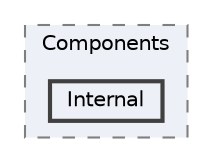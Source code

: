 digraph "external/spine-runtimes/spine-unity/Assets/Spine/Runtime/spine-unity/Components/Internal"
{
 // LATEX_PDF_SIZE
  bgcolor="transparent";
  edge [fontname=Helvetica,fontsize=10,labelfontname=Helvetica,labelfontsize=10];
  node [fontname=Helvetica,fontsize=10,shape=box,height=0.2,width=0.4];
  compound=true
  subgraph clusterdir_c3b4a8434a7616bb484d8d1ccb2a6b81 {
    graph [ bgcolor="#edf0f7", pencolor="grey50", label="Components", fontname=Helvetica,fontsize=10 style="filled,dashed", URL="dir_c3b4a8434a7616bb484d8d1ccb2a6b81.html",tooltip=""]
  dir_8ddde0e8f3624ec3ae1d5b71a57a190a [label="Internal", fillcolor="#edf0f7", color="grey25", style="filled,bold", URL="dir_8ddde0e8f3624ec3ae1d5b71a57a190a.html",tooltip=""];
  }
}
